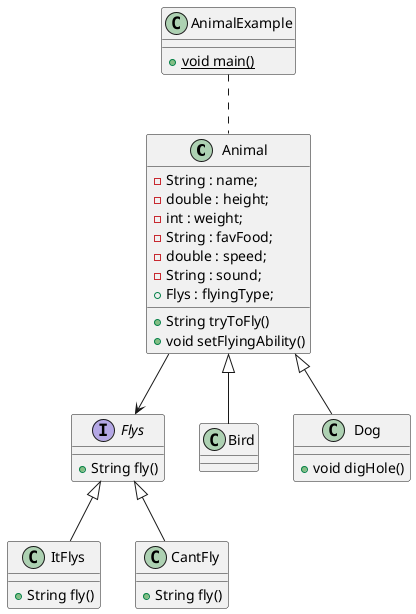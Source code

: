 @startuml DCL

class Animal{
    - String : name;
	- double : height;
	- int : weight;
	- String : favFood;
	- double : speed;
	- String : sound;
    + Flys : flyingType;

    + String tryToFly()
    + void setFlyingAbility()
}

class AnimalExample{
    {static} + void main()
}

class Bird{}

class Dog{
    + void digHole()
}

interface Flys{
    + String fly()
}
class ItFlys{
    + String fly()
}
class CantFly{
    + String fly()
}

ItFlys -up-|> Flys
CantFly -up-|> Flys

Flys <-up- Animal
Bird -up-|> Animal
Dog -up-|> Animal

AnimalExample .. Animal

@enduml


@startuml DSS

skinparam Style strictuml
title Diagramme de séquence
actor AnimalExemple
participant "sparky:Dog" as Dog
participant "tweety:Bird" as Bird
participant "flyingType:CantFly" as CantFly
participant "flyingType:ItFlys" as CanFly
participant "newFlyingType:ItFlys" as CanFly2
participant "System.out" as sysout

AnimalExemple -> Dog ** : Animal sparky = new Dog()
Dog -> CantFly ** : Flys flyingType = new CantFly()
AnimalExemple -> Dog : String flyText = tryToFly()
Dog -> CantFly : String flyText = fly()
AnimalExemple -> sysout: println(flyText)
== ==

AnimalExemple -> Bird ** : Animal tweety = new Bird()
Bird -> CanFly ** : Flys flyingType = new ItFlys()
AnimalExemple -> Bird : String flyText = tryToFly()
Bird -> CanFly : String flyText = fly()
AnimalExemple -> sysout: println(flyText)

== ==

AnimalExemple -> CanFly2 ** : Flys newFlyingType = new ItFlys()
AnimalExemple -> Dog : setFlyingAbility(newFlyingType)
AnimalExemple -> Dog : String flyText = tryToFly()
Dog -> CanFly2 : String flyText = fly()
AnimalExemple -> sysout: println(flyText)

@enduml